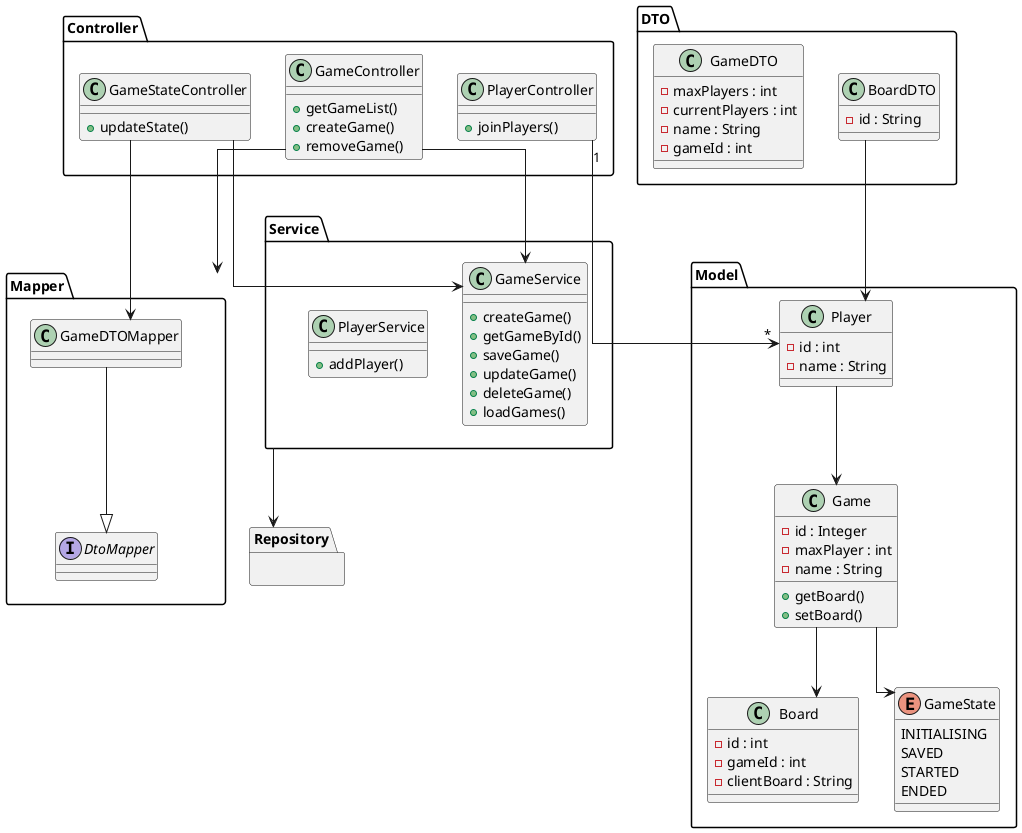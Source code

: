 @startuml
'https://plantuml.com/class-diagram
skinparam linetype ortho
package "Model"{
class Board{
    - id : int
    - gameId : int
    - clientBoard : String
}

class Game{
    - id : Integer
    - maxPlayer : int
    - name : String
    + getBoard()
    + setBoard()
}

class Player{
    - id : int
    - name : String
}

enum GameState{
    INITIALISING
    SAVED
    STARTED
    ENDED
}
}

package "Controller"{
class GameController{
    + getGameList()
    + createGame()
    + removeGame()
}
class GameStateController{
    +updateState()
}
class PlayerController{
    +joinPlayers()
}
}

package "DTO"{
class BoardDTO{
    - id : String
}
class GameDTO{
    - maxPlayers : int
    - currentPlayers : int
    - name : String
    - gameId : int
}
}
package "Mapper"{
interface DtoMapper{

}
class GameDTOMapper{
}
}

package "Repository"{

}

package "Service"{
class GameService{
    +createGame()
    +getGameById()
    +saveGame()
    +updateGame()
    +deleteGame()
    +loadGames()
}
class PlayerService{
    + addPlayer()
}
}

Game --> GameState
Game --> Board
Player --> Game

GameController --> GameService
GameController --> "Mapper"

GameDTOMapper --|> DtoMapper

BoardDTO --> Player

GameStateController --> GameService
GameStateController --> GameDTOMapper

PlayerController "1 " -->" *" Player

"Service" --> "Repository"

@enduml